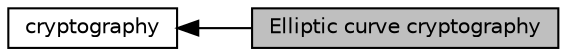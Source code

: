 digraph "Elliptic curve cryptography"
{
  edge [fontname="Helvetica",fontsize="10",labelfontname="Helvetica",labelfontsize="10"];
  node [fontname="Helvetica",fontsize="10",shape=box];
  rankdir=LR;
  Node2 [label="cryptography",height=0.2,width=0.4,color="black", fillcolor="white", style="filled",URL="$d5/dfc/group__crypto.html",tooltip="Depends on general utilities and either OpenSSL or Intel ippcp."];
  Node1 [label="Elliptic curve cryptography",height=0.2,width=0.4,color="black", fillcolor="grey75", style="filled", fontcolor="black",tooltip="Elliptic curve ciphers for use in PKI cryptography & TLS encryption."];
  Node2->Node1 [shape=plaintext, dir="back", style="solid"];
}
